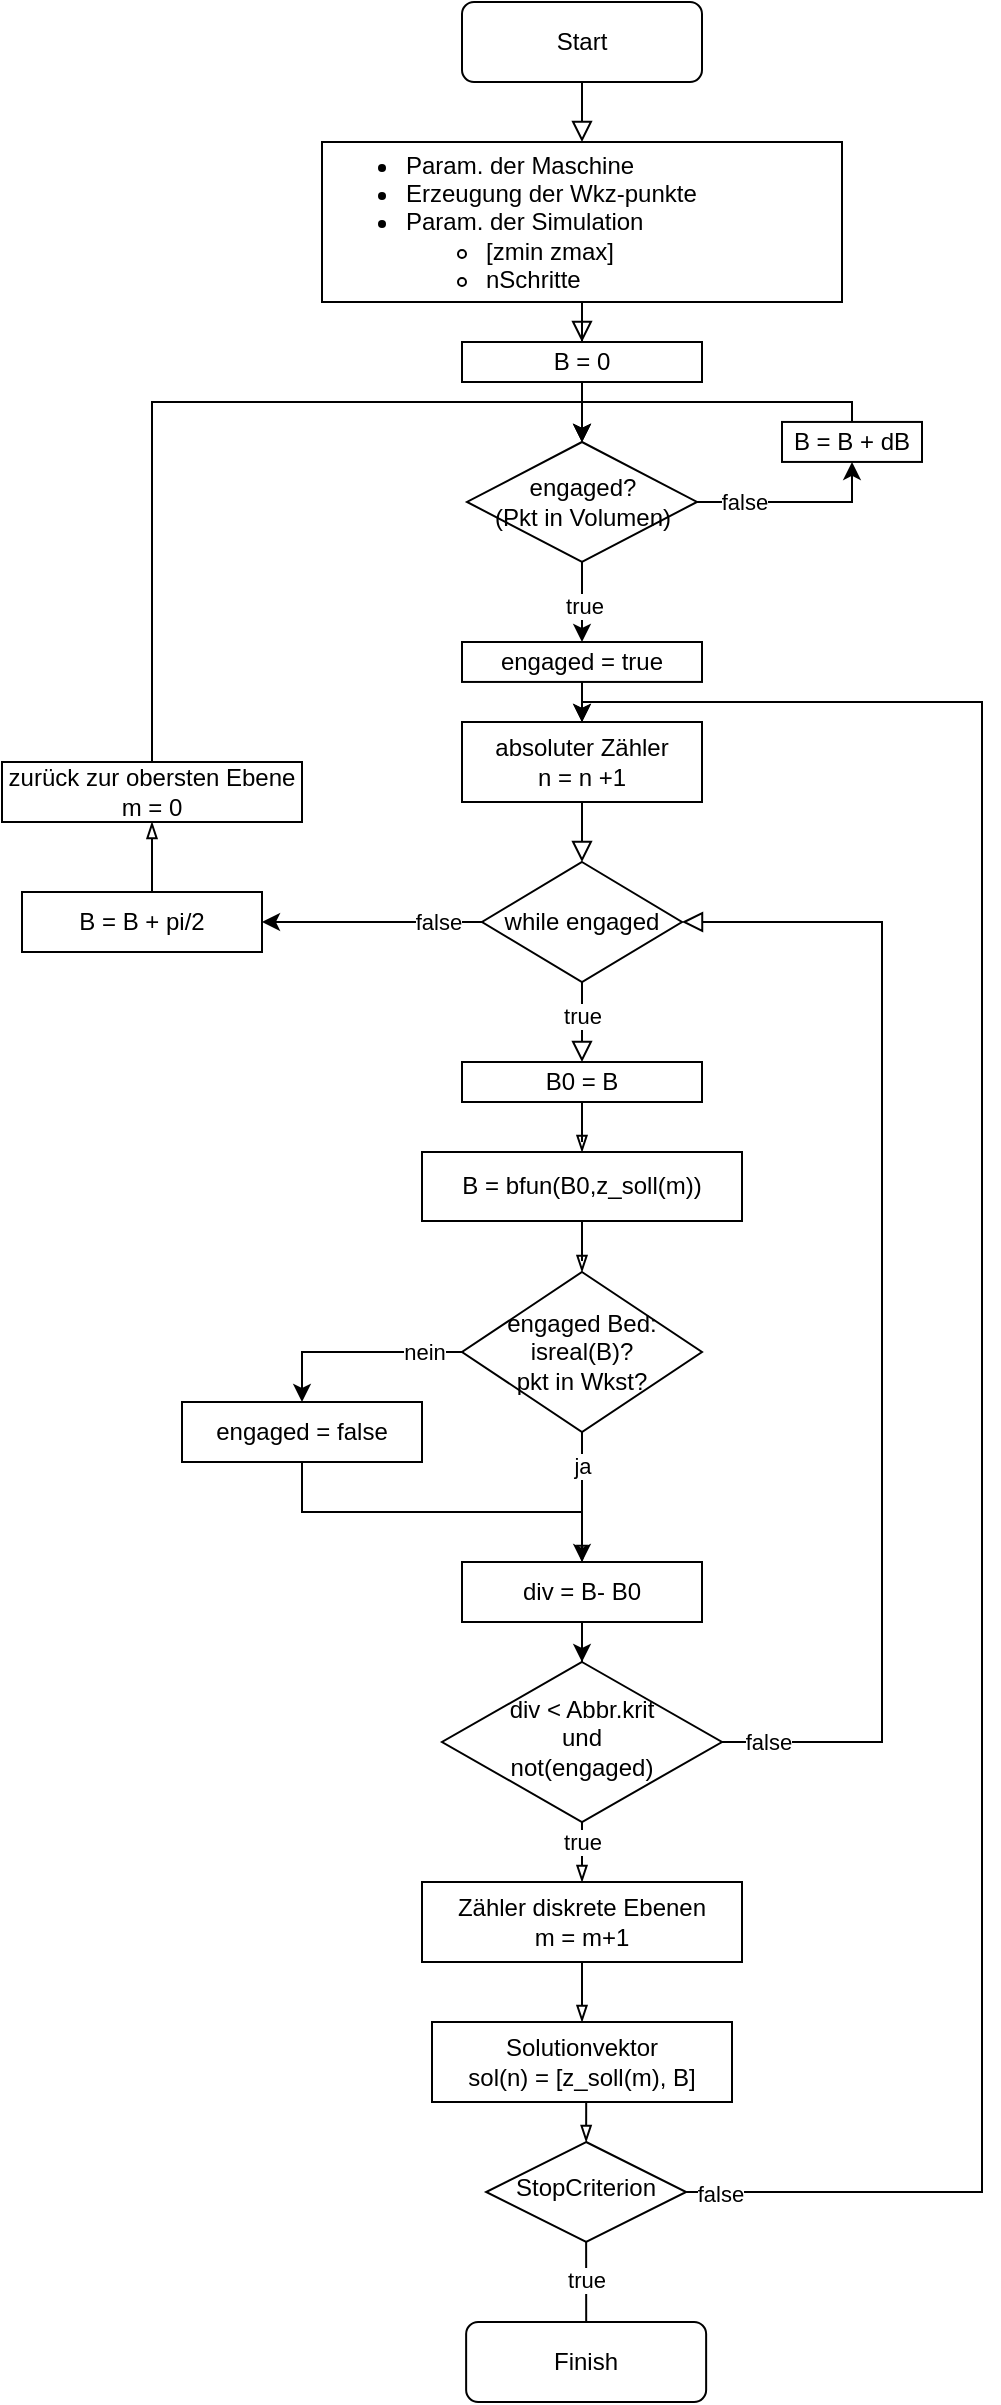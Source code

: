 <mxfile version="13.9.7" type="github">
  <diagram id="C5RBs43oDa-KdzZeNtuy" name="Page-1">
    <mxGraphModel dx="1382" dy="925" grid="1" gridSize="10" guides="1" tooltips="1" connect="1" arrows="1" fold="1" page="1" pageScale="1" pageWidth="827" pageHeight="1169" math="0" shadow="0">
      <root>
        <mxCell id="WIyWlLk6GJQsqaUBKTNV-0" />
        <mxCell id="WIyWlLk6GJQsqaUBKTNV-1" parent="WIyWlLk6GJQsqaUBKTNV-0" />
        <mxCell id="WIyWlLk6GJQsqaUBKTNV-2" value="" style="rounded=0;html=1;jettySize=auto;orthogonalLoop=1;fontSize=11;endArrow=block;endFill=0;endSize=8;strokeWidth=1;shadow=0;labelBackgroundColor=none;edgeStyle=orthogonalEdgeStyle;entryX=0.5;entryY=0;entryDx=0;entryDy=0;" parent="WIyWlLk6GJQsqaUBKTNV-1" source="_sylbeW_0SSfajVgVUL3-6" target="XMATNLXkK4PC5yNH6uel-3" edge="1">
          <mxGeometry relative="1" as="geometry">
            <mxPoint x="360" y="370" as="targetPoint" />
          </mxGeometry>
        </mxCell>
        <mxCell id="_sylbeW_0SSfajVgVUL3-11" value="true" style="edgeLabel;html=1;align=center;verticalAlign=middle;resizable=0;points=[];" parent="WIyWlLk6GJQsqaUBKTNV-2" vertex="1" connectable="0">
          <mxGeometry x="-0.307" y="1" relative="1" as="geometry">
            <mxPoint x="-1" y="2.8" as="offset" />
          </mxGeometry>
        </mxCell>
        <mxCell id="WIyWlLk6GJQsqaUBKTNV-3" value="Start" style="rounded=1;whiteSpace=wrap;html=1;fontSize=12;glass=0;strokeWidth=1;shadow=0;" parent="WIyWlLk6GJQsqaUBKTNV-1" vertex="1">
          <mxGeometry x="300" y="10" width="120" height="40" as="geometry" />
        </mxCell>
        <mxCell id="WIyWlLk6GJQsqaUBKTNV-10" value="div &amp;lt; Abbr.krit&lt;br&gt;und&lt;br&gt;not(engaged)" style="rhombus;whiteSpace=wrap;html=1;shadow=0;fontFamily=Helvetica;fontSize=12;align=center;strokeWidth=1;spacing=6;spacingTop=-4;" parent="WIyWlLk6GJQsqaUBKTNV-1" vertex="1">
          <mxGeometry x="290" y="840" width="140" height="80" as="geometry" />
        </mxCell>
        <mxCell id="XMATNLXkK4PC5yNH6uel-0" value="&lt;ul&gt;&lt;li&gt;Param. der Maschine&lt;/li&gt;&lt;li&gt;Erzeugung der Wkz-punkte&lt;/li&gt;&lt;li&gt;Param. der Simulation&lt;/li&gt;&lt;ul&gt;&lt;li&gt;[zmin zmax]&lt;/li&gt;&lt;li&gt;nSchritte&lt;/li&gt;&lt;/ul&gt;&lt;/ul&gt;" style="rounded=0;whiteSpace=wrap;html=1;align=left;" parent="WIyWlLk6GJQsqaUBKTNV-1" vertex="1">
          <mxGeometry x="230" y="80" width="260" height="80" as="geometry" />
        </mxCell>
        <mxCell id="XMATNLXkK4PC5yNH6uel-1" value="" style="rounded=0;html=1;jettySize=auto;orthogonalLoop=1;fontSize=11;endArrow=block;endFill=0;endSize=8;strokeWidth=1;shadow=0;labelBackgroundColor=none;edgeStyle=orthogonalEdgeStyle;" parent="WIyWlLk6GJQsqaUBKTNV-1" source="WIyWlLk6GJQsqaUBKTNV-3" target="XMATNLXkK4PC5yNH6uel-0" edge="1">
          <mxGeometry relative="1" as="geometry">
            <mxPoint x="290" y="60" as="sourcePoint" />
            <mxPoint x="290" y="220" as="targetPoint" />
          </mxGeometry>
        </mxCell>
        <mxCell id="XMATNLXkK4PC5yNH6uel-15" value="" style="edgeStyle=orthogonalEdgeStyle;rounded=0;orthogonalLoop=1;jettySize=auto;html=1;endArrow=blockThin;endFill=0;" parent="WIyWlLk6GJQsqaUBKTNV-1" source="XMATNLXkK4PC5yNH6uel-3" target="XMATNLXkK4PC5yNH6uel-4" edge="1">
          <mxGeometry relative="1" as="geometry" />
        </mxCell>
        <mxCell id="XMATNLXkK4PC5yNH6uel-3" value="B0 = B" style="rounded=0;whiteSpace=wrap;html=1;" parent="WIyWlLk6GJQsqaUBKTNV-1" vertex="1">
          <mxGeometry x="300" y="540" width="120" height="20" as="geometry" />
        </mxCell>
        <mxCell id="XMATNLXkK4PC5yNH6uel-4" value="B = bfun(B0,z_soll(m))" style="rounded=0;whiteSpace=wrap;html=1;" parent="WIyWlLk6GJQsqaUBKTNV-1" vertex="1">
          <mxGeometry x="280" y="585" width="160" height="34.5" as="geometry" />
        </mxCell>
        <mxCell id="_sylbeW_0SSfajVgVUL3-4" style="edgeStyle=orthogonalEdgeStyle;rounded=0;orthogonalLoop=1;jettySize=auto;html=1;entryX=0.5;entryY=0;entryDx=0;entryDy=0;" parent="WIyWlLk6GJQsqaUBKTNV-1" source="_sylbeW_0SSfajVgVUL3-36" target="_sylbeW_0SSfajVgVUL3-1" edge="1">
          <mxGeometry relative="1" as="geometry" />
        </mxCell>
        <mxCell id="XMATNLXkK4PC5yNH6uel-2" value="B = 0" style="rounded=0;whiteSpace=wrap;html=1;" parent="WIyWlLk6GJQsqaUBKTNV-1" vertex="1">
          <mxGeometry x="300" y="180" width="120" height="20" as="geometry" />
        </mxCell>
        <mxCell id="XMATNLXkK4PC5yNH6uel-9" value="" style="rounded=0;html=1;jettySize=auto;orthogonalLoop=1;fontSize=11;endArrow=block;endFill=0;endSize=8;strokeWidth=1;shadow=0;labelBackgroundColor=none;edgeStyle=orthogonalEdgeStyle;" parent="WIyWlLk6GJQsqaUBKTNV-1" source="XMATNLXkK4PC5yNH6uel-0" target="XMATNLXkK4PC5yNH6uel-2" edge="1">
          <mxGeometry relative="1" as="geometry">
            <mxPoint x="360" y="220" as="sourcePoint" />
            <mxPoint x="360" y="370" as="targetPoint" />
          </mxGeometry>
        </mxCell>
        <mxCell id="_sylbeW_0SSfajVgVUL3-18" style="edgeStyle=orthogonalEdgeStyle;rounded=0;orthogonalLoop=1;jettySize=auto;html=1;exitX=0;exitY=0.5;exitDx=0;exitDy=0;entryX=0.5;entryY=0;entryDx=0;entryDy=0;" parent="WIyWlLk6GJQsqaUBKTNV-1" source="XMATNLXkK4PC5yNH6uel-22" target="_sylbeW_0SSfajVgVUL3-14" edge="1">
          <mxGeometry relative="1" as="geometry" />
        </mxCell>
        <mxCell id="_sylbeW_0SSfajVgVUL3-19" value="nein" style="edgeLabel;html=1;align=center;verticalAlign=middle;resizable=0;points=[];" parent="_sylbeW_0SSfajVgVUL3-18" vertex="1" connectable="0">
          <mxGeometry x="-0.532" y="2" relative="1" as="geometry">
            <mxPoint x="4.83" y="-2.0" as="offset" />
          </mxGeometry>
        </mxCell>
        <mxCell id="XMATNLXkK4PC5yNH6uel-22" value="engaged Bed:&lt;br&gt;isreal(B)?&lt;br&gt;pkt in Wkst?" style="rhombus;whiteSpace=wrap;html=1;" parent="WIyWlLk6GJQsqaUBKTNV-1" vertex="1">
          <mxGeometry x="300" y="645" width="120" height="80" as="geometry" />
        </mxCell>
        <mxCell id="XMATNLXkK4PC5yNH6uel-23" style="edgeStyle=orthogonalEdgeStyle;rounded=0;orthogonalLoop=1;jettySize=auto;html=1;entryX=0.5;entryY=0;entryDx=0;entryDy=0;endArrow=blockThin;endFill=0;" parent="WIyWlLk6GJQsqaUBKTNV-1" source="XMATNLXkK4PC5yNH6uel-4" target="XMATNLXkK4PC5yNH6uel-22" edge="1">
          <mxGeometry relative="1" as="geometry">
            <mxPoint x="360" y="729.5" as="sourcePoint" />
            <mxPoint x="360" y="865" as="targetPoint" />
          </mxGeometry>
        </mxCell>
        <mxCell id="XMATNLXkK4PC5yNH6uel-29" style="edgeStyle=orthogonalEdgeStyle;rounded=0;orthogonalLoop=1;jettySize=auto;html=1;exitX=0.5;exitY=0;exitDx=0;exitDy=0;entryX=0.5;entryY=1;entryDx=0;entryDy=0;endArrow=blockThin;endFill=0;" parent="WIyWlLk6GJQsqaUBKTNV-1" source="XMATNLXkK4PC5yNH6uel-24" target="XMATNLXkK4PC5yNH6uel-28" edge="1">
          <mxGeometry relative="1" as="geometry" />
        </mxCell>
        <mxCell id="XMATNLXkK4PC5yNH6uel-24" value="B = B + pi/2" style="rounded=0;whiteSpace=wrap;html=1;" parent="WIyWlLk6GJQsqaUBKTNV-1" vertex="1">
          <mxGeometry x="80" y="455" width="120" height="30" as="geometry" />
        </mxCell>
        <mxCell id="2camejoPiR0EdTEqjuOT-0" style="edgeStyle=orthogonalEdgeStyle;rounded=0;orthogonalLoop=1;jettySize=auto;html=1;exitX=0.5;exitY=0;exitDx=0;exitDy=0;entryX=0.5;entryY=0;entryDx=0;entryDy=0;" edge="1" parent="WIyWlLk6GJQsqaUBKTNV-1" source="XMATNLXkK4PC5yNH6uel-28" target="_sylbeW_0SSfajVgVUL3-31">
          <mxGeometry relative="1" as="geometry" />
        </mxCell>
        <mxCell id="XMATNLXkK4PC5yNH6uel-28" value="zurück zur obersten Ebene&lt;br&gt;m = 0" style="rounded=0;whiteSpace=wrap;html=1;" parent="WIyWlLk6GJQsqaUBKTNV-1" vertex="1">
          <mxGeometry x="70" y="390" width="150" height="30" as="geometry" />
        </mxCell>
        <mxCell id="XMATNLXkK4PC5yNH6uel-37" style="edgeStyle=orthogonalEdgeStyle;rounded=0;orthogonalLoop=1;jettySize=auto;html=1;exitX=0.5;exitY=1;exitDx=0;exitDy=0;entryX=0.5;entryY=0;entryDx=0;entryDy=0;endArrow=blockThin;endFill=0;" parent="WIyWlLk6GJQsqaUBKTNV-1" source="XMATNLXkK4PC5yNH6uel-31" target="XMATNLXkK4PC5yNH6uel-35" edge="1">
          <mxGeometry relative="1" as="geometry" />
        </mxCell>
        <mxCell id="XMATNLXkK4PC5yNH6uel-31" value="Solutionvektor&lt;br&gt;sol(n) = [z_soll(m), B]" style="rounded=0;whiteSpace=wrap;html=1;" parent="WIyWlLk6GJQsqaUBKTNV-1" vertex="1">
          <mxGeometry x="285" y="1020" width="150" height="40" as="geometry" />
        </mxCell>
        <mxCell id="XMATNLXkK4PC5yNH6uel-33" style="edgeStyle=orthogonalEdgeStyle;rounded=0;orthogonalLoop=1;jettySize=auto;html=1;endArrow=blockThin;endFill=0;" parent="WIyWlLk6GJQsqaUBKTNV-1" source="XMATNLXkK4PC5yNH6uel-5" target="XMATNLXkK4PC5yNH6uel-31" edge="1">
          <mxGeometry relative="1" as="geometry">
            <mxPoint x="360" y="925" as="sourcePoint" />
            <mxPoint x="400" y="985" as="targetPoint" />
            <Array as="points" />
          </mxGeometry>
        </mxCell>
        <mxCell id="XMATNLXkK4PC5yNH6uel-41" style="edgeStyle=orthogonalEdgeStyle;rounded=0;orthogonalLoop=1;jettySize=auto;html=1;exitX=0.5;exitY=1;exitDx=0;exitDy=0;entryX=0.5;entryY=0;entryDx=0;entryDy=0;endArrow=blockThin;endFill=0;" parent="WIyWlLk6GJQsqaUBKTNV-1" source="XMATNLXkK4PC5yNH6uel-35" target="XMATNLXkK4PC5yNH6uel-40" edge="1">
          <mxGeometry relative="1" as="geometry">
            <Array as="points">
              <mxPoint x="362.07" y="1175" />
              <mxPoint x="362.07" y="1175" />
            </Array>
          </mxGeometry>
        </mxCell>
        <mxCell id="_sylbeW_0SSfajVgVUL3-27" value="true" style="edgeLabel;html=1;align=center;verticalAlign=middle;resizable=0;points=[];" parent="XMATNLXkK4PC5yNH6uel-41" vertex="1" connectable="0">
          <mxGeometry x="-0.26" relative="1" as="geometry">
            <mxPoint as="offset" />
          </mxGeometry>
        </mxCell>
        <mxCell id="_sylbeW_0SSfajVgVUL3-25" style="edgeStyle=orthogonalEdgeStyle;rounded=0;orthogonalLoop=1;jettySize=auto;html=1;entryX=0.5;entryY=0;entryDx=0;entryDy=0;labelBackgroundColor=#ffffff;" parent="WIyWlLk6GJQsqaUBKTNV-1" source="XMATNLXkK4PC5yNH6uel-35" target="_sylbeW_0SSfajVgVUL3-1" edge="1">
          <mxGeometry relative="1" as="geometry">
            <Array as="points">
              <mxPoint x="560" y="1105" />
              <mxPoint x="560" y="360" />
              <mxPoint x="360" y="360" />
            </Array>
          </mxGeometry>
        </mxCell>
        <mxCell id="_sylbeW_0SSfajVgVUL3-26" value="false" style="edgeLabel;html=1;align=center;verticalAlign=middle;resizable=0;points=[];" parent="_sylbeW_0SSfajVgVUL3-25" vertex="1" connectable="0">
          <mxGeometry x="-0.969" y="-1" relative="1" as="geometry">
            <mxPoint as="offset" />
          </mxGeometry>
        </mxCell>
        <mxCell id="XMATNLXkK4PC5yNH6uel-35" value="StopCriterion" style="rhombus;whiteSpace=wrap;html=1;shadow=0;fontFamily=Helvetica;fontSize=12;align=center;strokeWidth=1;spacing=6;spacingTop=-4;" parent="WIyWlLk6GJQsqaUBKTNV-1" vertex="1">
          <mxGeometry x="312.07" y="1080" width="100" height="50" as="geometry" />
        </mxCell>
        <mxCell id="XMATNLXkK4PC5yNH6uel-40" value="Finish" style="rounded=1;whiteSpace=wrap;html=1;" parent="WIyWlLk6GJQsqaUBKTNV-1" vertex="1">
          <mxGeometry x="302.07" y="1170" width="120" height="40" as="geometry" />
        </mxCell>
        <mxCell id="XMATNLXkK4PC5yNH6uel-43" value="ja" style="edgeStyle=orthogonalEdgeStyle;rounded=0;orthogonalLoop=1;jettySize=auto;html=1;entryX=0.5;entryY=0;entryDx=0;entryDy=0;endArrow=blockThin;endFill=0;" parent="WIyWlLk6GJQsqaUBKTNV-1" source="XMATNLXkK4PC5yNH6uel-22" target="_sylbeW_0SSfajVgVUL3-21" edge="1">
          <mxGeometry x="-0.5" relative="1" as="geometry">
            <mxPoint x="360" y="775" as="sourcePoint" />
            <mxPoint x="360" y="810" as="targetPoint" />
            <mxPoint as="offset" />
          </mxGeometry>
        </mxCell>
        <mxCell id="_sylbeW_0SSfajVgVUL3-1" value="absoluter Zähler&lt;br&gt;n = n +1" style="rounded=0;whiteSpace=wrap;html=1;" parent="WIyWlLk6GJQsqaUBKTNV-1" vertex="1">
          <mxGeometry x="300" y="370" width="120" height="40" as="geometry" />
        </mxCell>
        <mxCell id="_sylbeW_0SSfajVgVUL3-3" value="false" style="edgeStyle=orthogonalEdgeStyle;rounded=0;html=1;jettySize=auto;orthogonalLoop=1;fontSize=11;endArrow=block;endFill=0;endSize=8;strokeWidth=1;shadow=0;labelBackgroundColor=#ffffff;entryX=1;entryY=0.5;entryDx=0;entryDy=0;exitX=1;exitY=0.5;exitDx=0;exitDy=0;" parent="WIyWlLk6GJQsqaUBKTNV-1" source="WIyWlLk6GJQsqaUBKTNV-10" target="_sylbeW_0SSfajVgVUL3-6" edge="1">
          <mxGeometry x="-0.924" relative="1" as="geometry">
            <mxPoint as="offset" />
            <mxPoint x="360" y="420" as="targetPoint" />
            <Array as="points">
              <mxPoint x="510" y="880" />
              <mxPoint x="510" y="470" />
            </Array>
            <mxPoint x="420" y="840" as="sourcePoint" />
          </mxGeometry>
        </mxCell>
        <mxCell id="_sylbeW_0SSfajVgVUL3-9" style="edgeStyle=orthogonalEdgeStyle;rounded=0;orthogonalLoop=1;jettySize=auto;html=1;exitX=0;exitY=0.5;exitDx=0;exitDy=0;" parent="WIyWlLk6GJQsqaUBKTNV-1" source="_sylbeW_0SSfajVgVUL3-6" target="XMATNLXkK4PC5yNH6uel-24" edge="1">
          <mxGeometry relative="1" as="geometry" />
        </mxCell>
        <mxCell id="_sylbeW_0SSfajVgVUL3-10" value="false" style="edgeLabel;html=1;align=center;verticalAlign=middle;resizable=0;points=[];" parent="_sylbeW_0SSfajVgVUL3-9" vertex="1" connectable="0">
          <mxGeometry x="-0.602" relative="1" as="geometry">
            <mxPoint as="offset" />
          </mxGeometry>
        </mxCell>
        <mxCell id="_sylbeW_0SSfajVgVUL3-6" value="while engaged" style="rhombus;whiteSpace=wrap;html=1;" parent="WIyWlLk6GJQsqaUBKTNV-1" vertex="1">
          <mxGeometry x="310" y="440" width="100" height="60" as="geometry" />
        </mxCell>
        <mxCell id="_sylbeW_0SSfajVgVUL3-7" value="" style="rounded=0;html=1;jettySize=auto;orthogonalLoop=1;fontSize=11;endArrow=block;endFill=0;endSize=8;strokeWidth=1;shadow=0;labelBackgroundColor=none;edgeStyle=orthogonalEdgeStyle;entryX=0.5;entryY=0;entryDx=0;entryDy=0;" parent="WIyWlLk6GJQsqaUBKTNV-1" source="_sylbeW_0SSfajVgVUL3-1" target="_sylbeW_0SSfajVgVUL3-6" edge="1">
          <mxGeometry relative="1" as="geometry">
            <mxPoint x="360" y="600" as="targetPoint" />
            <mxPoint x="360" y="410" as="sourcePoint" />
          </mxGeometry>
        </mxCell>
        <mxCell id="_sylbeW_0SSfajVgVUL3-30" style="edgeStyle=orthogonalEdgeStyle;rounded=0;orthogonalLoop=1;jettySize=auto;html=1;exitX=0.5;exitY=1;exitDx=0;exitDy=0;entryX=0.5;entryY=0;entryDx=0;entryDy=0;labelBackgroundColor=#ffffff;" parent="WIyWlLk6GJQsqaUBKTNV-1" source="_sylbeW_0SSfajVgVUL3-14" target="_sylbeW_0SSfajVgVUL3-21" edge="1">
          <mxGeometry relative="1" as="geometry" />
        </mxCell>
        <mxCell id="_sylbeW_0SSfajVgVUL3-14" value="engaged = false" style="rounded=0;whiteSpace=wrap;html=1;" parent="WIyWlLk6GJQsqaUBKTNV-1" vertex="1">
          <mxGeometry x="160" y="710" width="120" height="30" as="geometry" />
        </mxCell>
        <mxCell id="_sylbeW_0SSfajVgVUL3-22" style="edgeStyle=orthogonalEdgeStyle;rounded=0;orthogonalLoop=1;jettySize=auto;html=1;entryX=0.5;entryY=0;entryDx=0;entryDy=0;labelBackgroundColor=#ffffff;" parent="WIyWlLk6GJQsqaUBKTNV-1" source="_sylbeW_0SSfajVgVUL3-21" target="WIyWlLk6GJQsqaUBKTNV-10" edge="1">
          <mxGeometry relative="1" as="geometry" />
        </mxCell>
        <mxCell id="_sylbeW_0SSfajVgVUL3-21" value="div = B- B0" style="rounded=0;whiteSpace=wrap;html=1;" parent="WIyWlLk6GJQsqaUBKTNV-1" vertex="1">
          <mxGeometry x="300" y="790" width="120" height="30" as="geometry" />
        </mxCell>
        <mxCell id="XMATNLXkK4PC5yNH6uel-5" value="Zähler diskrete Ebenen&lt;br&gt;m = m+1" style="rounded=0;whiteSpace=wrap;html=1;" parent="WIyWlLk6GJQsqaUBKTNV-1" vertex="1">
          <mxGeometry x="280" y="950" width="160" height="40" as="geometry" />
        </mxCell>
        <mxCell id="_sylbeW_0SSfajVgVUL3-24" style="edgeStyle=orthogonalEdgeStyle;rounded=0;orthogonalLoop=1;jettySize=auto;html=1;endArrow=blockThin;endFill=0;" parent="WIyWlLk6GJQsqaUBKTNV-1" source="WIyWlLk6GJQsqaUBKTNV-10" target="XMATNLXkK4PC5yNH6uel-5" edge="1">
          <mxGeometry relative="1" as="geometry">
            <mxPoint x="360" y="975" as="sourcePoint" />
            <mxPoint x="360" y="1130" as="targetPoint" />
            <Array as="points" />
          </mxGeometry>
        </mxCell>
        <mxCell id="2camejoPiR0EdTEqjuOT-1" value="true" style="edgeLabel;html=1;align=center;verticalAlign=middle;resizable=0;points=[];" vertex="1" connectable="0" parent="_sylbeW_0SSfajVgVUL3-24">
          <mxGeometry x="-0.772" y="-1" relative="1" as="geometry">
            <mxPoint x="1" y="4.42" as="offset" />
          </mxGeometry>
        </mxCell>
        <mxCell id="_sylbeW_0SSfajVgVUL3-34" style="edgeStyle=orthogonalEdgeStyle;rounded=0;orthogonalLoop=1;jettySize=auto;html=1;exitX=1;exitY=0.5;exitDx=0;exitDy=0;entryX=0.5;entryY=1;entryDx=0;entryDy=0;labelBackgroundColor=#ffffff;" parent="WIyWlLk6GJQsqaUBKTNV-1" source="_sylbeW_0SSfajVgVUL3-31" target="_sylbeW_0SSfajVgVUL3-33" edge="1">
          <mxGeometry relative="1" as="geometry">
            <Array as="points">
              <mxPoint x="495" y="260" />
            </Array>
          </mxGeometry>
        </mxCell>
        <mxCell id="_sylbeW_0SSfajVgVUL3-38" value="false" style="edgeLabel;html=1;align=center;verticalAlign=middle;resizable=0;points=[];" parent="_sylbeW_0SSfajVgVUL3-34" vertex="1" connectable="0">
          <mxGeometry x="-0.624" y="1" relative="1" as="geometry">
            <mxPoint x="4.67" y="0.99" as="offset" />
          </mxGeometry>
        </mxCell>
        <mxCell id="_sylbeW_0SSfajVgVUL3-31" value="engaged?&lt;br&gt;(Pkt in Volumen)" style="rhombus;whiteSpace=wrap;html=1;" parent="WIyWlLk6GJQsqaUBKTNV-1" vertex="1">
          <mxGeometry x="302.5" y="230" width="115" height="59.94" as="geometry" />
        </mxCell>
        <mxCell id="_sylbeW_0SSfajVgVUL3-32" style="edgeStyle=orthogonalEdgeStyle;rounded=0;orthogonalLoop=1;jettySize=auto;html=1;entryX=0.5;entryY=0;entryDx=0;entryDy=0;" parent="WIyWlLk6GJQsqaUBKTNV-1" source="XMATNLXkK4PC5yNH6uel-2" target="_sylbeW_0SSfajVgVUL3-31" edge="1">
          <mxGeometry relative="1" as="geometry">
            <mxPoint x="360" y="210" as="sourcePoint" />
            <mxPoint x="360" y="370" as="targetPoint" />
          </mxGeometry>
        </mxCell>
        <mxCell id="_sylbeW_0SSfajVgVUL3-35" style="edgeStyle=orthogonalEdgeStyle;rounded=0;orthogonalLoop=1;jettySize=auto;html=1;exitX=0.5;exitY=0;exitDx=0;exitDy=0;entryX=0.5;entryY=0;entryDx=0;entryDy=0;labelBackgroundColor=#ffffff;" parent="WIyWlLk6GJQsqaUBKTNV-1" source="_sylbeW_0SSfajVgVUL3-33" target="_sylbeW_0SSfajVgVUL3-31" edge="1">
          <mxGeometry relative="1" as="geometry">
            <Array as="points">
              <mxPoint x="495" y="210" />
              <mxPoint x="360" y="210" />
            </Array>
          </mxGeometry>
        </mxCell>
        <mxCell id="_sylbeW_0SSfajVgVUL3-33" value="B = B + dB" style="rounded=0;whiteSpace=wrap;html=1;" parent="WIyWlLk6GJQsqaUBKTNV-1" vertex="1">
          <mxGeometry x="460" y="219.97" width="70" height="20" as="geometry" />
        </mxCell>
        <mxCell id="_sylbeW_0SSfajVgVUL3-36" value="engaged = true" style="rounded=0;whiteSpace=wrap;html=1;" parent="WIyWlLk6GJQsqaUBKTNV-1" vertex="1">
          <mxGeometry x="300" y="330" width="120" height="19.97" as="geometry" />
        </mxCell>
        <mxCell id="_sylbeW_0SSfajVgVUL3-37" style="edgeStyle=orthogonalEdgeStyle;rounded=0;orthogonalLoop=1;jettySize=auto;html=1;entryX=0.5;entryY=0;entryDx=0;entryDy=0;" parent="WIyWlLk6GJQsqaUBKTNV-1" source="_sylbeW_0SSfajVgVUL3-31" target="_sylbeW_0SSfajVgVUL3-36" edge="1">
          <mxGeometry relative="1" as="geometry">
            <mxPoint x="360" y="279.97" as="sourcePoint" />
            <mxPoint x="360" y="370" as="targetPoint" />
          </mxGeometry>
        </mxCell>
        <mxCell id="_sylbeW_0SSfajVgVUL3-39" value="true" style="edgeLabel;html=1;align=center;verticalAlign=middle;resizable=0;points=[];" parent="_sylbeW_0SSfajVgVUL3-37" vertex="1" connectable="0">
          <mxGeometry x="0.101" y="1" relative="1" as="geometry">
            <mxPoint as="offset" />
          </mxGeometry>
        </mxCell>
      </root>
    </mxGraphModel>
  </diagram>
</mxfile>
